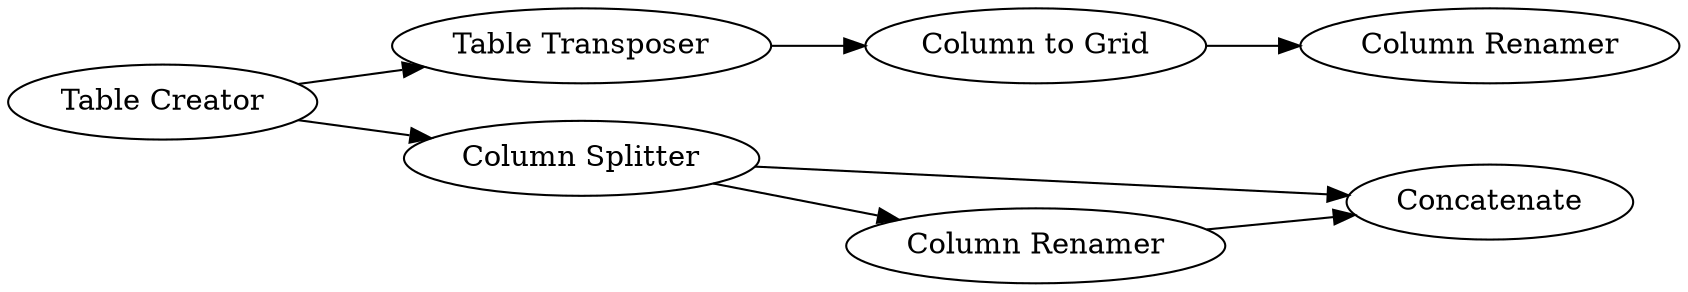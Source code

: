 digraph {
	"-7149869627519313395_370" [label="Column to Grid"]
	"-7149869627519313395_369" [label="Table Transposer"]
	"-7149869627519313395_361" [label="Column Splitter"]
	"-7149869627519313395_368" [label=Concatenate]
	"-7149869627519313395_371" [label="Column Renamer"]
	"-7149869627519313395_367" [label="Column Renamer"]
	"-7149869627519313395_360" [label="Table Creator"]
	"-7149869627519313395_370" -> "-7149869627519313395_371"
	"-7149869627519313395_367" -> "-7149869627519313395_368"
	"-7149869627519313395_369" -> "-7149869627519313395_370"
	"-7149869627519313395_361" -> "-7149869627519313395_367"
	"-7149869627519313395_360" -> "-7149869627519313395_361"
	"-7149869627519313395_361" -> "-7149869627519313395_368"
	"-7149869627519313395_360" -> "-7149869627519313395_369"
	rankdir=LR
}
